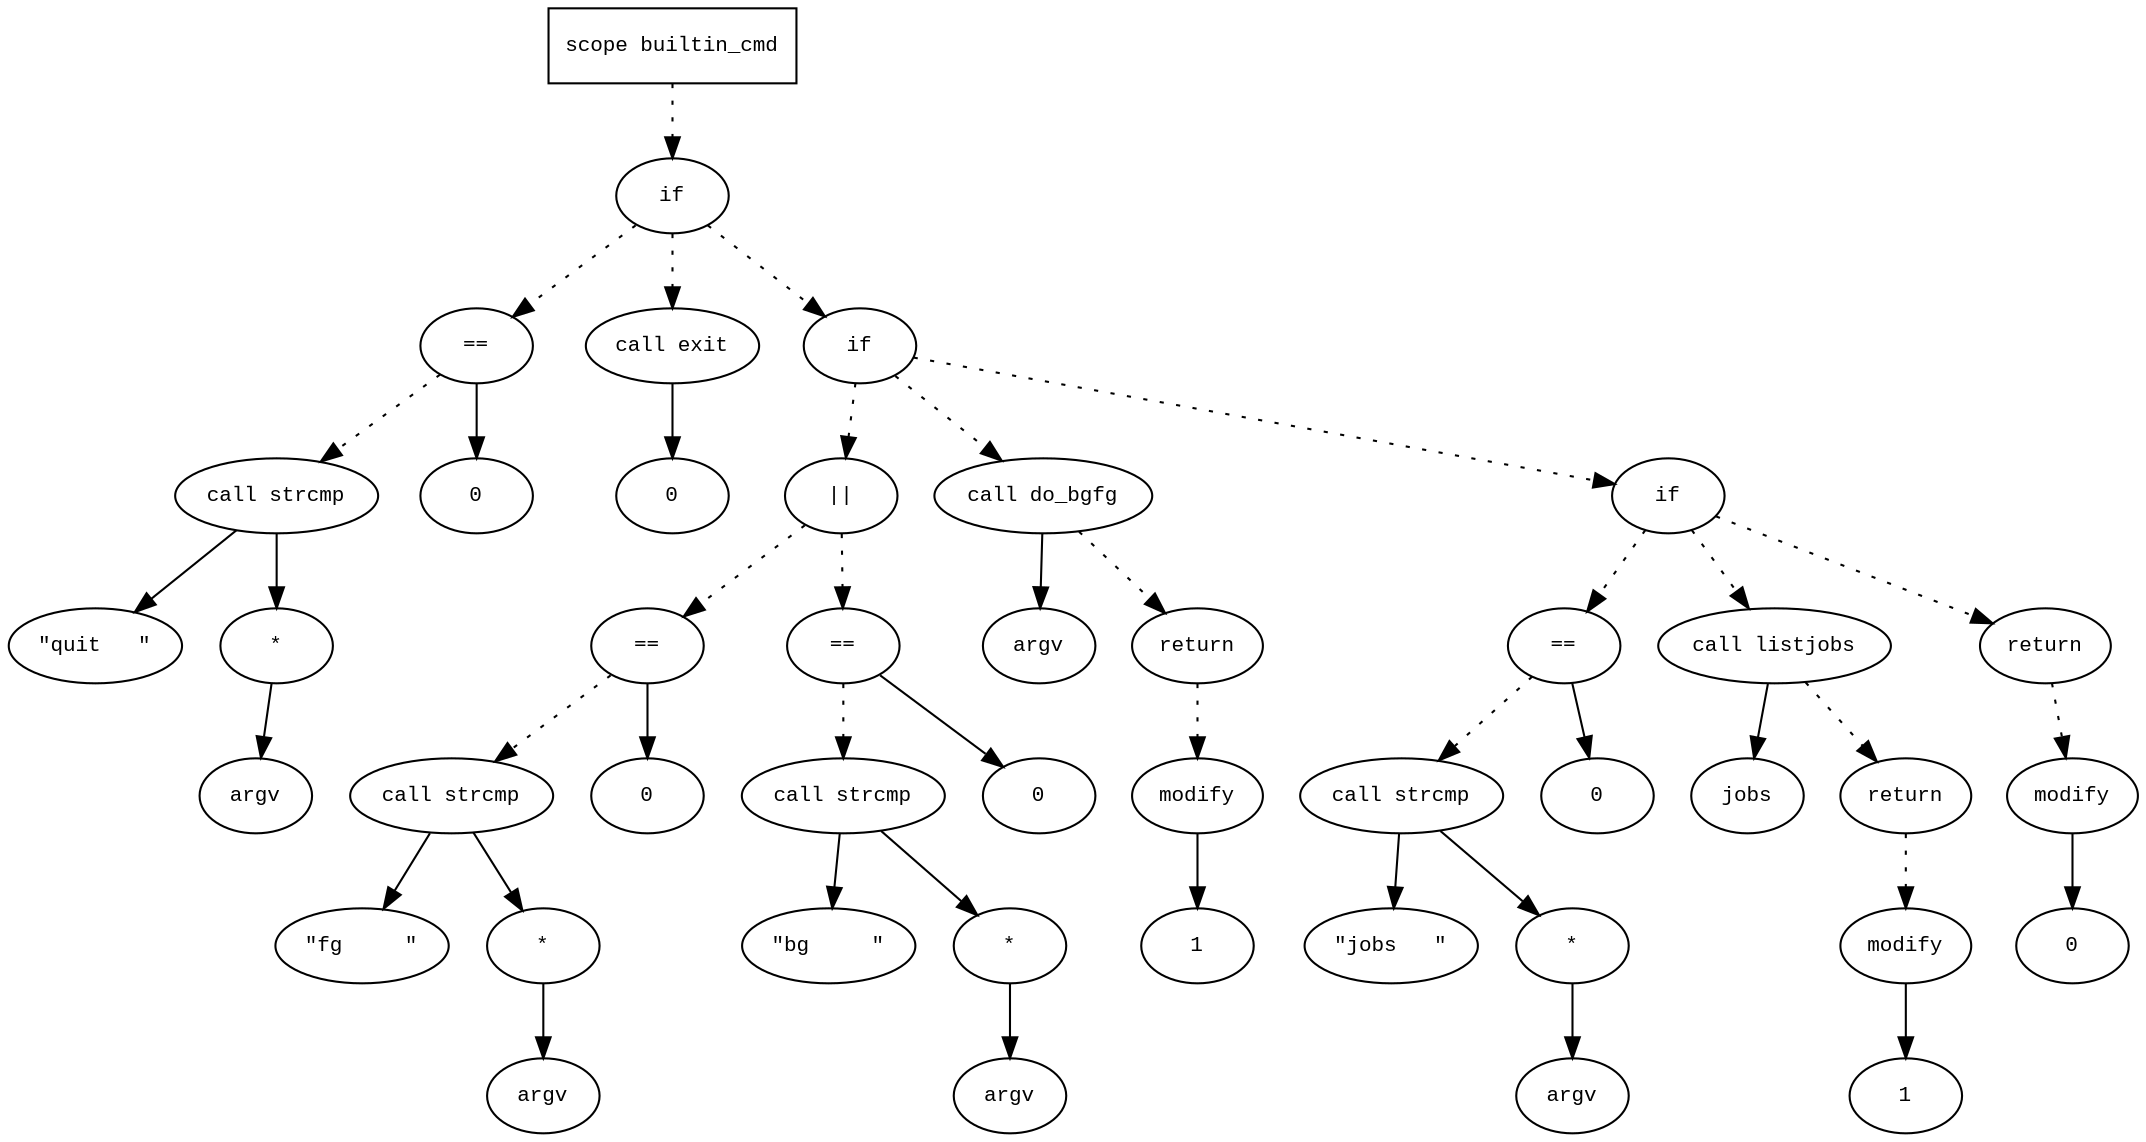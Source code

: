 digraph AST {
  graph [fontname="Times New Roman",fontsize=10];
  node  [fontname="Courier New",fontsize=10];
  edge  [fontname="Times New Roman",fontsize=10];

  node1 [label="scope builtin_cmd",shape=box];
  node2 [label="if",shape=ellipse];
  node1 -> node2 [style=dotted];
  node3 [label="==",shape=ellipse];
  node4 [label="call strcmp",shape=ellipse];
  node5 [label="\"quit   \"",shape=ellipse];
  node4 -> node5;
  node6 [label="*",shape=ellipse];
  node7 [label="argv",shape=ellipse];
  node6 -> node7;
  node4 -> node6;
  node3 -> node4 [style=dotted];
  node8 [label="0",shape=ellipse];
  node3 -> node8;
  node2 -> node3 [style=dotted];
  node9 [label="call exit",shape=ellipse];
  node10 [label="0",shape=ellipse];
  node9 -> node10;
  node2 -> node9 [style=dotted];
  node11 [label="if",shape=ellipse];
  node2 -> node11 [style=dotted];
  node12 [label="||",shape=ellipse];
  node13 [label="==",shape=ellipse];
  node14 [label="call strcmp",shape=ellipse];
  node15 [label="\"fg     \"",shape=ellipse];
  node14 -> node15;
  node16 [label="*",shape=ellipse];
  node17 [label="argv",shape=ellipse];
  node16 -> node17;
  node14 -> node16;
  node13 -> node14 [style=dotted];
  node18 [label="0",shape=ellipse];
  node13 -> node18;
  node12 -> node13 [style=dotted];
  node19 [label="==",shape=ellipse];
  node20 [label="call strcmp",shape=ellipse];
  node21 [label="\"bg     \"",shape=ellipse];
  node20 -> node21;
  node22 [label="*",shape=ellipse];
  node23 [label="argv",shape=ellipse];
  node22 -> node23;
  node20 -> node22;
  node19 -> node20 [style=dotted];
  node24 [label="0",shape=ellipse];
  node19 -> node24;
  node12 -> node19 [style=dotted];
  node11 -> node12 [style=dotted];
  node25 [label="call do_bgfg",shape=ellipse];
  node26 [label="argv",shape=ellipse];
  node25 -> node26;
  node11 -> node25 [style=dotted];
  node27 [label="return",shape=ellipse];
  node28 [label="modify",shape=ellipse];
  node29 [label="1",shape=ellipse];
  node28 -> node29;
  node27 -> node28 [style=dotted];
  node25 -> node27 [style=dotted];
  node30 [label="if",shape=ellipse];
  node11 -> node30 [style=dotted];
  node31 [label="==",shape=ellipse];
  node32 [label="call strcmp",shape=ellipse];
  node33 [label="\"jobs   \"",shape=ellipse];
  node32 -> node33;
  node34 [label="*",shape=ellipse];
  node35 [label="argv",shape=ellipse];
  node34 -> node35;
  node32 -> node34;
  node31 -> node32 [style=dotted];
  node36 [label="0",shape=ellipse];
  node31 -> node36;
  node30 -> node31 [style=dotted];
  node37 [label="call listjobs",shape=ellipse];
  node38 [label="jobs",shape=ellipse];
  node37 -> node38;
  node30 -> node37 [style=dotted];
  node39 [label="return",shape=ellipse];
  node40 [label="modify",shape=ellipse];
  node41 [label="1",shape=ellipse];
  node40 -> node41;
  node39 -> node40 [style=dotted];
  node37 -> node39 [style=dotted];
  node42 [label="return",shape=ellipse];
  node43 [label="modify",shape=ellipse];
  node44 [label="0",shape=ellipse];
  node43 -> node44;
  node42 -> node43 [style=dotted];
  node30 -> node42 [style=dotted];
} 